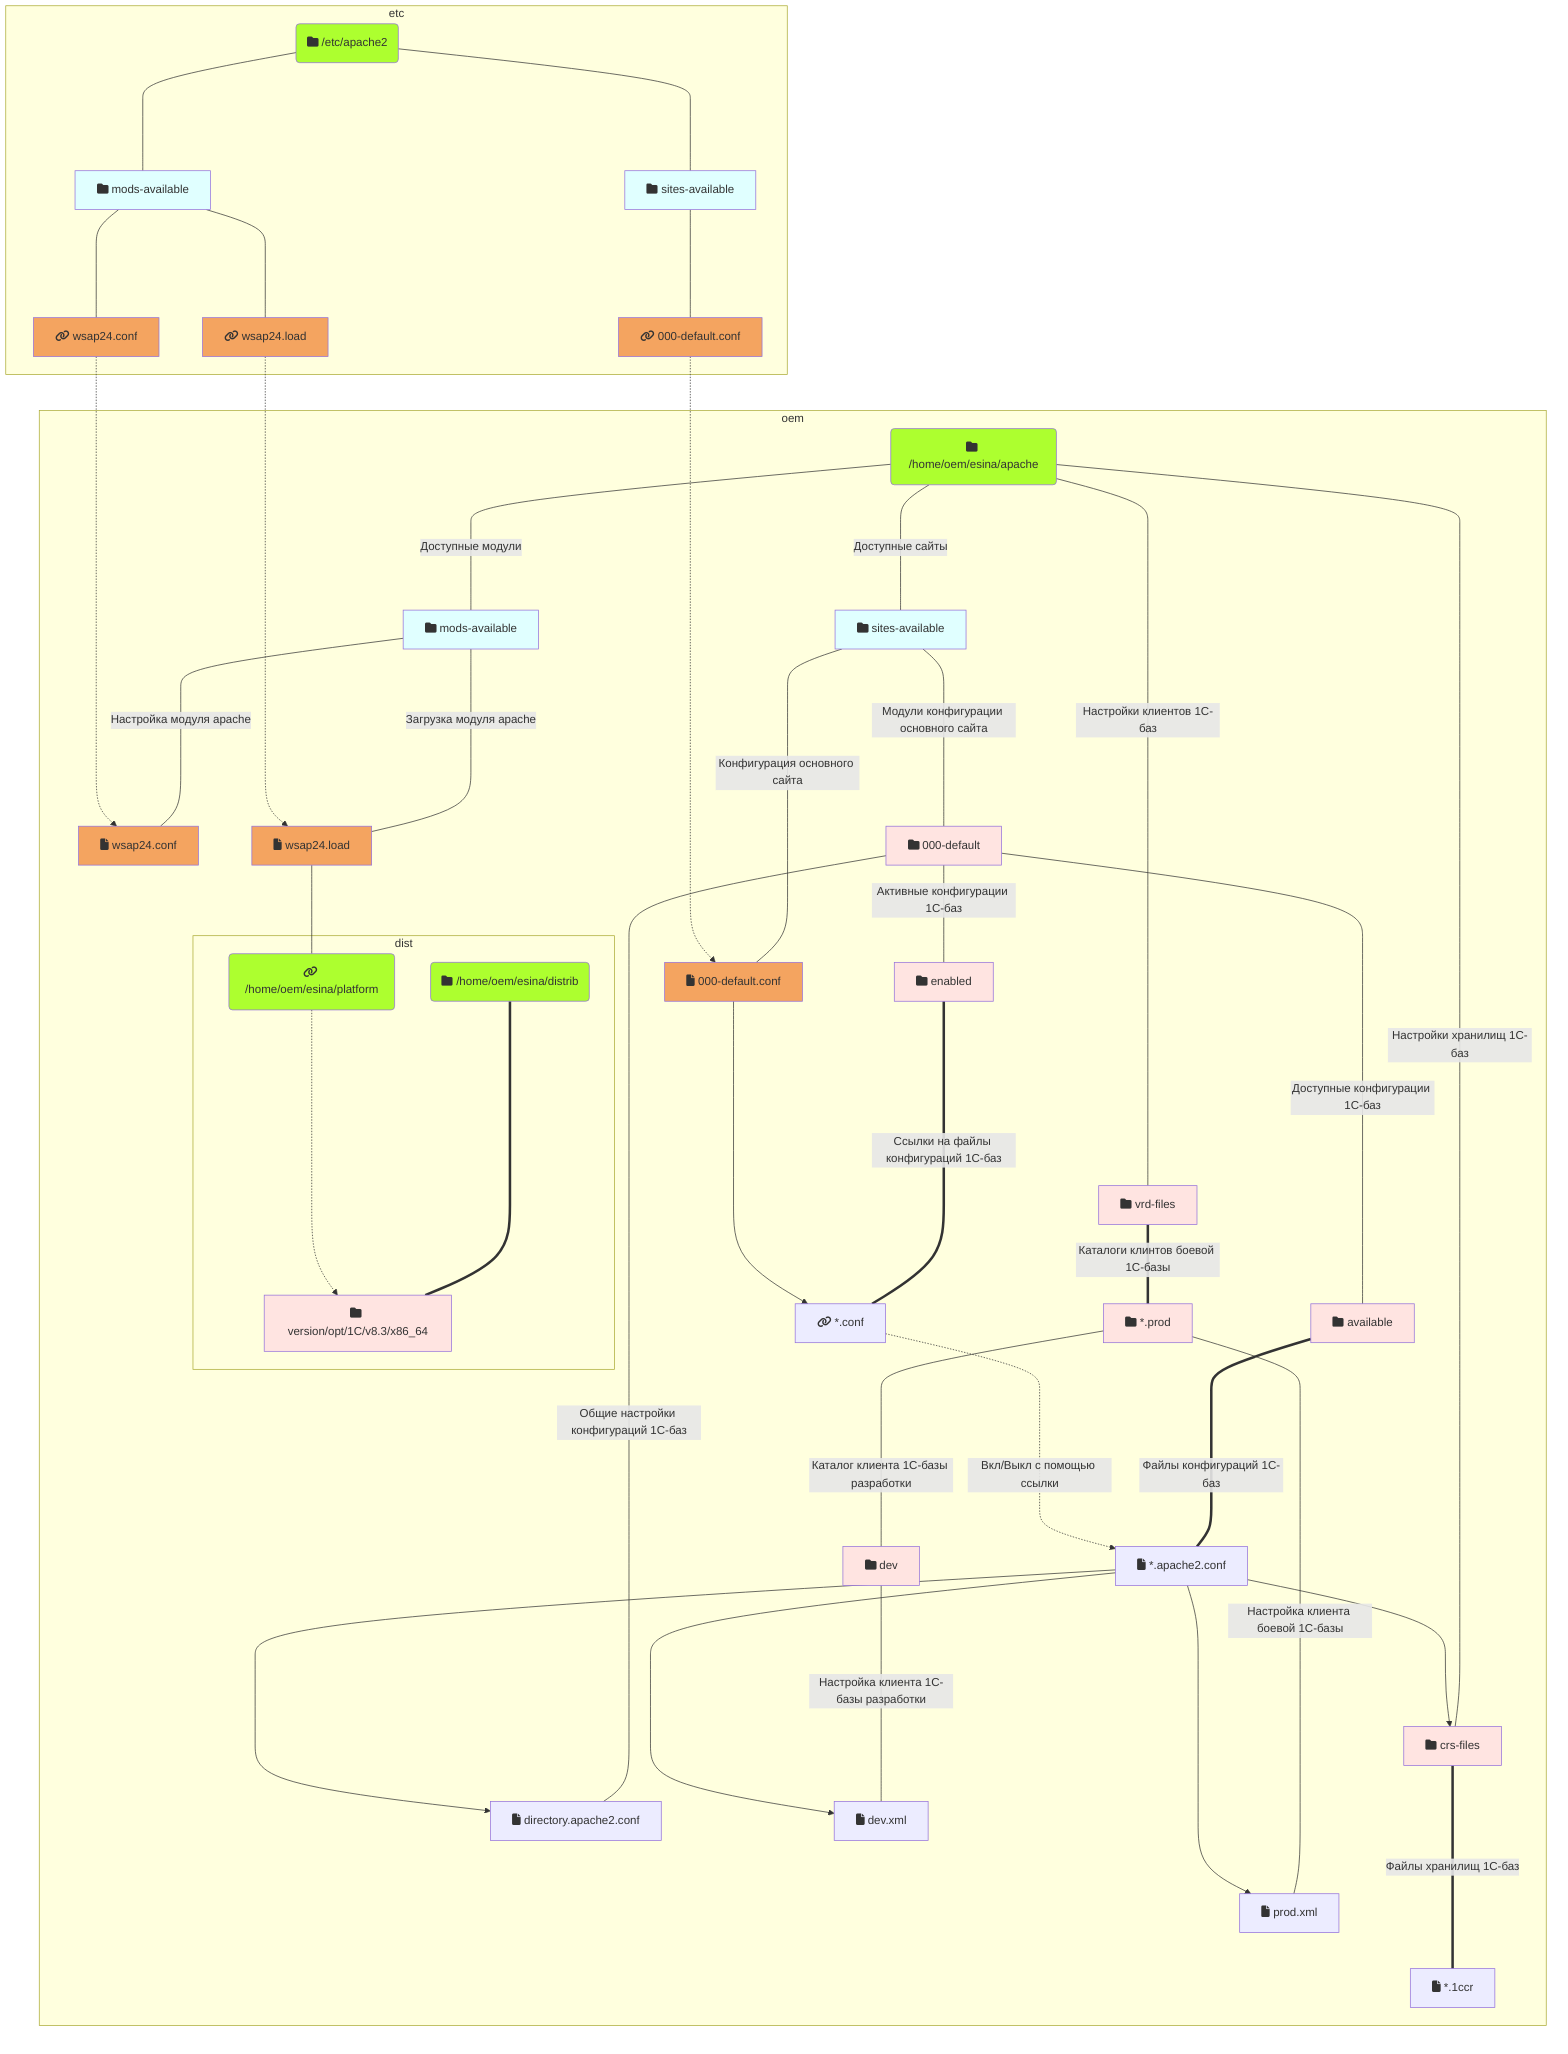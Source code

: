 graph TB

    classDef root_folders fill:GreenYellow;
    classDef non_root_folders fill:LightCyan;
    classDef link_from_OS fill:SandyBrown;
    classDef folders fill:MistyRose;

    subgraph oem
    apache(fa:fa-folder /home/oem/esina/apache):::root_folders
    apache ----- | Доступные модули | mods[fa:fa-folder mods-available]:::non_root_folders
    apache ----- | Доступные сайты | sites[fa:fa-folder sites-available]:::non_root_folders
    apache ----- | Настройки клиентов 1С-баз |vrd[fa:fa-folder vrd-files]:::folders
    

    apache ----- | Настройки хранилищ 1С-баз |crs[fa:fa-folder crs-files]:::folders
    crs ===== | Файлы хранилищ 1С-баз | ccr[fa:fa-file *.1ccr]


    mods ----- | Настройка модуля apache | wsap24.conf[fa:fa-file wsap24.conf]:::link_from_OS
    mods ----- | Загрузка модуля apache | wsap24.load[fa:fa-file wsap24.load]:::link_from_OS

    sites ----- | Модули конфигурации основного сайта | def[fa:fa-folder 000-default]:::folders
    sites ----- | Конфигурация основного сайта | def.conf[fa:fa-file 000-default.conf]:::link_from_OS

    def --- | Доступные конфигурации 1С-баз | available[fa:fa-folder available]:::folders
    def --- | Активные конфигурации 1С-баз | enabled[fa:fa-folder enabled]:::folders
    def --- | Общие настройки конфигураций 1С-баз | directory.conf[fa:fa-file directory.apache2.conf]

    available ===== | Файлы конфигураций 1С-баз | file.conf[fa:fa-file *.apache2.conf]
    enabled ===== | Ссылки на файлы конфигураций 1С-баз | link.conf[fa:fa-link *.conf]

    link.conf -...-> | Вкл/Выкл с помощью ссылки | file.conf

    vrd === | Каталоги клинтов боевой 1С-базы | prod[fa:fa-folder *.prod]:::folders
    prod ----- | Каталог клиента 1С-базы разработки | dev[fa:fa-folder dev]:::folders
    
    prod ----- | Настройка клиента боевой 1С-базы | prod.vrd[fa:fa-file prod.xml]
    dev ----- | Настройка клиента 1С-базы разработки | dev.vrd[fa:fa-file dev.xml]
    
    def.conf ----> link.conf
    file.conf ----> directory.conf
    file.conf -----> prod.vrd
    file.conf ----> dev.vrd
    file.conf ---> crs

    subgraph dist
    distrib(fa:fa-folder /home/oem/esina/distrib):::root_folders ===== version[fa:fa-folder version/opt/1C/v8.3/x86_64]:::folders
    platform(fa:fa-link /home/oem/esina/platform):::root_folders -...-> version
    end

    end

    subgraph etc
    apache2(fa:fa-folder /etc/apache2):::root_folders
    apache2 ----- sites-available[fa:fa-folder sites-available]:::non_root_folders
    apache2 ----- mods-available[fa:fa-folder mods-available]:::non_root_folders

    mods-available ----- link.wsap24.load[fa:fa-link wsap24.load]:::link_from_OS
    mods-available ----- link.wsap24.conf[fa:fa-link wsap24.conf]:::link_from_OS
    sites-available ----- etc.def.conf[fa:fa-link 000-default.conf]:::link_from_OS



    end

    link.wsap24.conf -......-> wsap24.conf
    link.wsap24.load -.....-> wsap24.load
    etc.def.conf -........-> def.conf
    

    wsap24.load --- platform